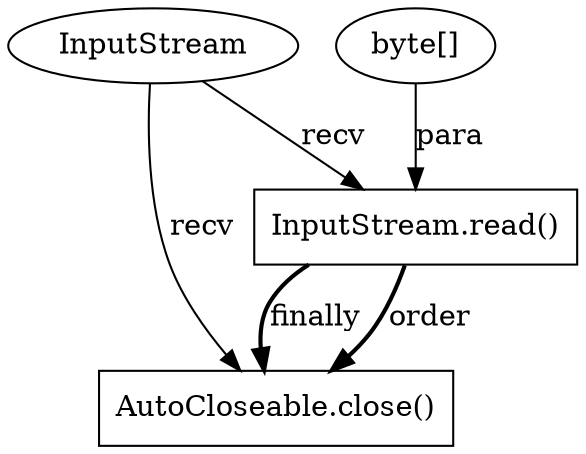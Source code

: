 digraph "AUG" {

  1 [ label="InputStream.read()" shape="box" ];
  2 [ label="InputStream" shape="ellipse" ];
  3 [ label="AutoCloseable.close()" shape="box" ];
  4 [ label="byte[]" shape="ellipse" ];
  2 -> 1 [ label="recv" style="solid" ];
  4 -> 1 [ label="para" style="solid" ];
  1 -> 3 [ label="order" style="bold" ];
  1 -> 3 [ label="finally" style="bold" ];
  2 -> 3 [ label="recv" style="solid" ];
}
